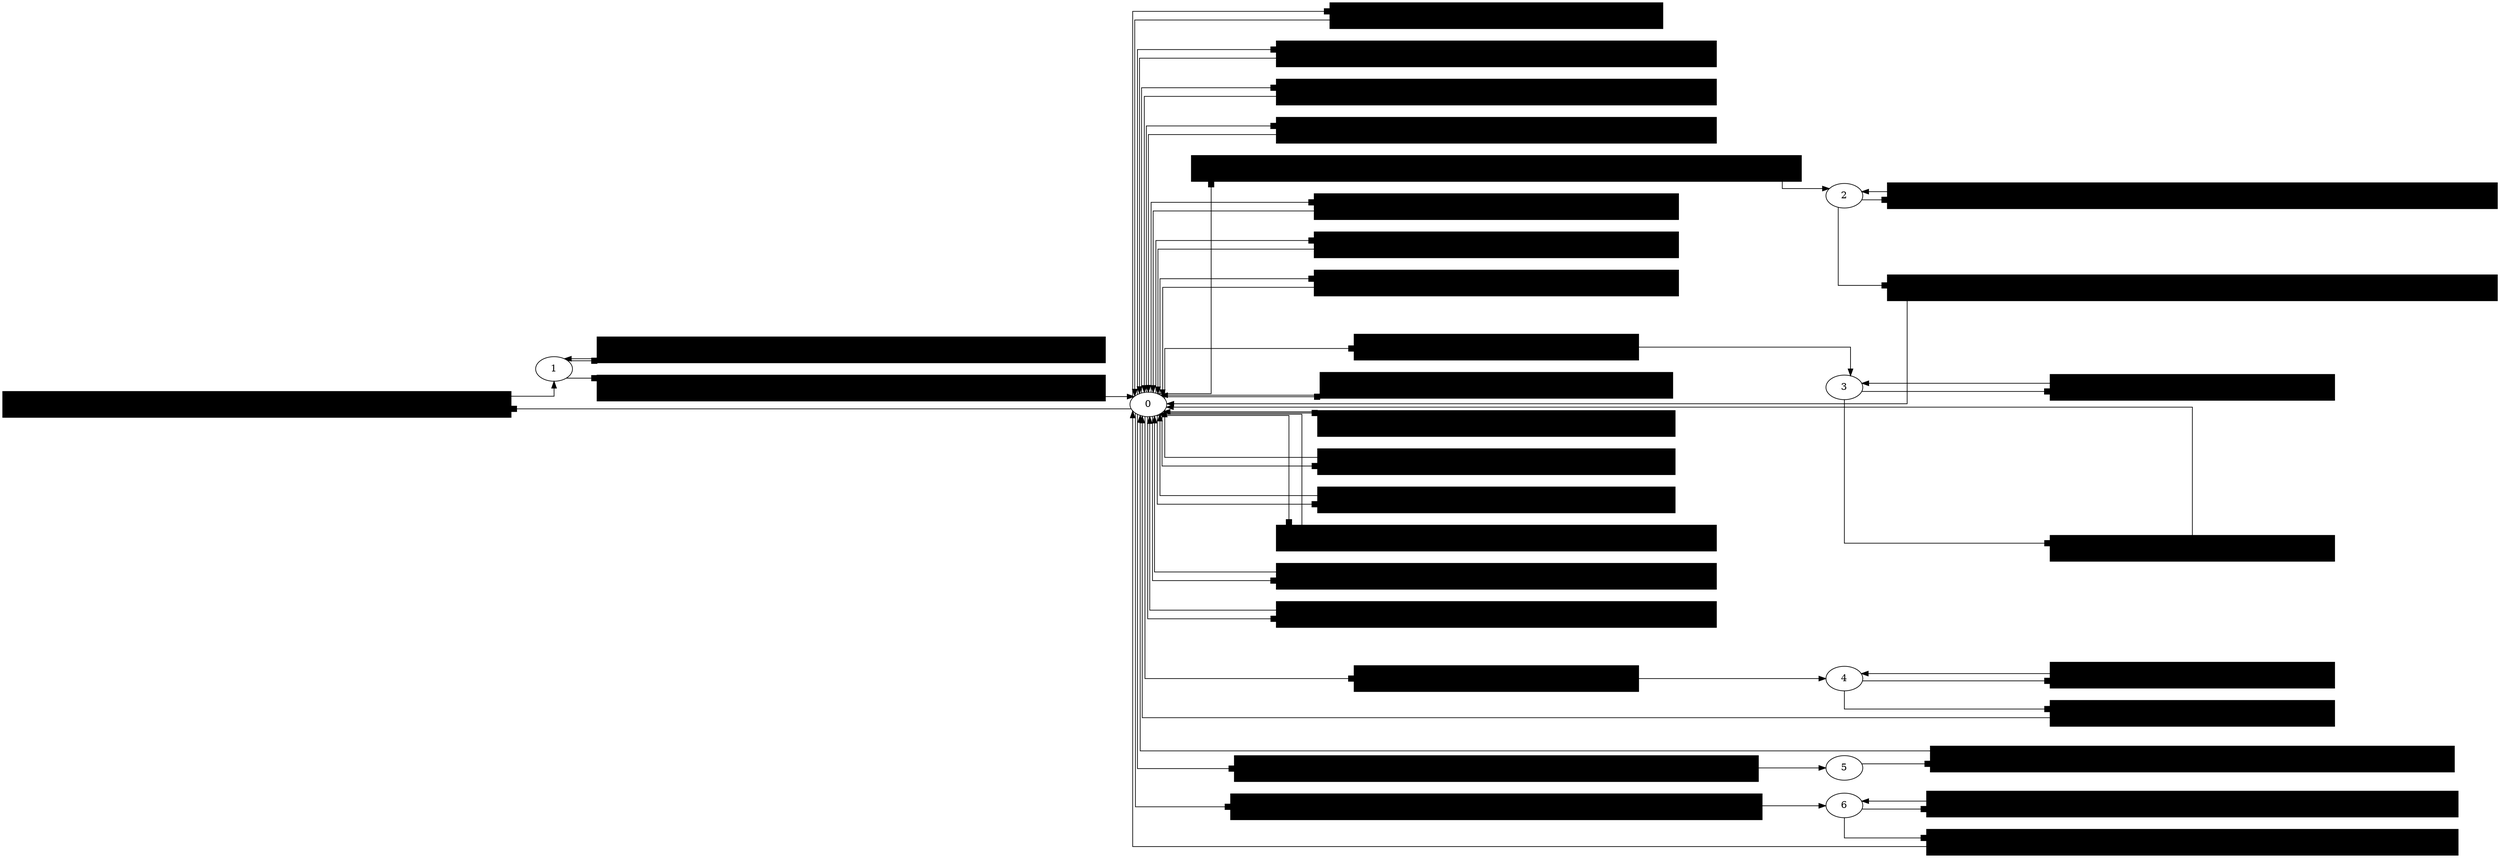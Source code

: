 digraph G {

	rankdir="LR";
	splines=ortho;

	E0 [label="'mouseover' on '#net g.layer-glyph-wrapper'\n(/html[1]/body[1]/div[1]/div[1]/div[1]/div[1]/div[1]/*[name()='svg'][1]/*[name()='g'][1]/*[name()='g'][1])", shape="box", style="filled", fillcolor="#000000", fontcolor="#000000"];
	0 -> E0 [arrowhead="box"];
	E0 -> 1;

	E1 [label="'click' on '#left-inner-embeddin […] button.square-button'\n(/html[1]/body[1]/div[1]/div[1]/div[1]/div[1]/div[1]/div[2]/button[1])", shape="box", style="filled", fillcolor="#000000", fontcolor="#000000"];
	0 -> E1 [arrowhead="box"];
	E1 -> 0;

	E2 [label="'wheel' on '#left-inner-embedding svg rect'\n(/html[1]/body[1]/div[1]/div[1]/div[1]/div[1]/div[2]/*[name()='svg'][1]/*[name()='rect'][1])", shape="box", style="filled", fillcolor="#000000", fontcolor="#000000"];
	0 -> E2 [arrowhead="box"];
	E2 -> 0;

	E3 [label="'mousedown' on '#left-inner-embedding svg rect'\n(/html[1]/body[1]/div[1]/div[1]/div[1]/div[1]/div[2]/*[name()='svg'][1]/*[name()='rect'][1])", shape="box", style="filled", fillcolor="#000000", fontcolor="#000000"];
	0 -> E3 [arrowhead="box"];
	E3 -> 0;

	E4 [label="'dblclick' on '#left-inner-embedding svg rect'\n(/html[1]/body[1]/div[1]/div[1]/div[1]/div[1]/div[2]/*[name()='svg'][1]/*[name()='rect'][1])", shape="box", style="filled", fillcolor="#000000", fontcolor="#000000"];
	0 -> E4 [arrowhead="box"];
	E4 -> 0;

	E5 [label="'mouseover' on '#point-n02106550'\n(/html[1]/body[1]/div[1]/div[1]/div[1]/div[1]/div[2]/*[name()='svg'][1]/*[name()='g'][1]/*[name()='g'][1]/*[name()='circle'][1])", shape="box", style="filled", fillcolor="#000000", fontcolor="#000000"];
	0 -> E5 [arrowhead="box"];
	E5 -> 2;

	E6 [label="'click' on '#left-inner-class-ba […] button.square-button'\n(/html[1]/body[1]/div[1]/div[1]/div[1]/div[1]/div[3]/div[2]/div[1]/button[1])", shape="box", style="filled", fillcolor="#000000", fontcolor="#000000"];
	0 -> E6 [arrowhead="box"];
	E6 -> 0;

	E7 [label="'click' on '#left-inner-class-ba […] button.square-button'\n(/html[1]/body[1]/div[1]/div[1]/div[1]/div[1]/div[3]/div[2]/div[2]/button[1])", shape="box", style="filled", fillcolor="#000000", fontcolor="#000000"];
	0 -> E7 [arrowhead="box"];
	E7 -> 0;

	E8 [label="'click' on '#left-inner-class-ba […] button.square-button'\n(/html[1]/body[1]/div[1]/div[1]/div[1]/div[1]/div[3]/div[2]/div[3]/button[1])", shape="box", style="filled", fillcolor="#000000", fontcolor="#000000"];
	0 -> E8 [arrowhead="box"];
	E8 -> 0;

	E9 [label="'mouseover' on '#class-bar-n02114548'\n(/html[1]/body[1]/div[1]/div[1]/div[1]/div[1]/div[4]/div[1])", shape="box", style="filled", fillcolor="#000000", fontcolor="#000000"];
	0 -> E9 [arrowhead="box"];
	E9 -> 3;

	E10 [label="'mouseover' on '#class-bar-n02114712'\n(/html[1]/body[1]/div[1]/div[1]/div[1]/div[1]/div[5]/div[1])", shape="box", style="filled", fillcolor="#000000", fontcolor="#000000"];
	0 -> E10 [arrowhead="box"];
	E10 -> 4;

	E11 [label="'click' on '#dag-home'\n(/html[1]/body[1]/div[1]/div[1]/div[2]/div[1]/div[1]/div[5]/button[1]/i[1])", shape="box", style="filled", fillcolor="#000000", fontcolor="#000000"];
	0 -> E11 [arrowhead="box"];
	E11 -> 0;

	E12 [label="'input' on '#dag-channel-count-filter-slider'\n(/html[1]/body[1]/div[1]/div[1]/div[2]/div[1]/div[1]/div[6]/div[1]/input[1])", shape="box", style="filled", fillcolor="#000000", fontcolor="#000000"];
	0 -> E12 [arrowhead="box"];
	E12 -> 0;

	E13 [label="'input' on '#dag-width-filter-slider'\n(/html[1]/body[1]/div[1]/div[1]/div[2]/div[1]/div[1]/div[7]/div[1]/input[1])", shape="box", style="filled", fillcolor="#000000", fontcolor="#000000"];
	0 -> E13 [arrowhead="box"];
	E13 -> 0;

	E14 [label="'input' on '#dag-height-filter-slider'\n(/html[1]/body[1]/div[1]/div[1]/div[2]/div[1]/div[1]/div[8]/div[1]/input[1])", shape="box", style="filled", fillcolor="#000000", fontcolor="#000000"];
	0 -> E14 [arrowhead="box"];
	E14 -> 0;

	E15 [label="'wheel' on '#dag rect'\n(/html[1]/body[1]/div[1]/div[1]/div[2]/div[1]/div[2]/*[name()='svg'][1]/*[name()='rect'][1])", shape="box", style="filled", fillcolor="#000000", fontcolor="#000000"];
	0 -> E15 [arrowhead="box"];
	E15 -> 0;

	E16 [label="'mousedown' on '#dag rect'\n(/html[1]/body[1]/div[1]/div[1]/div[2]/div[1]/div[2]/*[name()='svg'][1]/*[name()='rect'][1])", shape="box", style="filled", fillcolor="#000000", fontcolor="#000000"];
	0 -> E16 [arrowhead="box"];
	E16 -> 0;

	E17 [label="'dblclick' on '#dag rect'\n(/html[1]/body[1]/div[1]/div[1]/div[2]/div[1]/div[2]/*[name()='svg'][1]/*[name()='rect'][1])", shape="box", style="filled", fillcolor="#000000", fontcolor="#000000"];
	0 -> E17 [arrowhead="box"];
	E17 -> 0;

	E18 [label="'mouseover' on '#dag-edge-mixed5b-101-mixed5a-1'\n(/html[1]/body[1]/div[1]/div[1]/div[2]/div[1]/div[2]/*[name()='svg'][1]/*[name()='g'][1]/*[name()='path'][1])", shape="box", style="filled", fillcolor="#000000", fontcolor="#000000"];
	0 -> E18 [arrowhead="box"];
	E18 -> 5;

	E19 [label="'mouseover' on '#mixed5b-101-channel'\n(/html[1]/body[1]/div[1]/div[1]/div[2]/div[1]/div[2]/*[name()='svg'][1]/*[name()='g'][1]/*[name()='image'][1])", shape="box", style="filled", fillcolor="#000000", fontcolor="#000000"];
	0 -> E19 [arrowhead="box"];
	E19 -> 6;

	E20 [label="'mouseout' on '#net g.layer-glyph-wrapper'\n(/html[1]/body[1]/div[1]/div[1]/div[1]/div[1]/div[1]/*[name()='svg'][1]/*[name()='g'][1]/*[name()='g'][1])", shape="box", style="filled", fillcolor="#000000", fontcolor="#000000"];
	1 -> E20 [arrowhead="box"];
	E20 -> 0;

	E21 [label="'click' on '#net g.layer-glyph-wrapper'\n(/html[1]/body[1]/div[1]/div[1]/div[1]/div[1]/div[1]/*[name()='svg'][1]/*[name()='g'][1]/*[name()='g'][1])", shape="box", style="filled", fillcolor="#000000", fontcolor="#000000"];
	1 -> E21 [arrowhead="box"];
	E21 -> 1;

	E22 [label="'mouseout' on '#point-n02106550'\n(/html[1]/body[1]/div[1]/div[1]/div[1]/div[1]/div[2]/*[name()='svg'][1]/*[name()='g'][1]/*[name()='g'][1]/*[name()='circle'][1])", shape="box", style="filled", fillcolor="#000000", fontcolor="#000000"];
	2 -> E22 [arrowhead="box"];
	E22 -> 0;

	E23 [label="'click' on '#point-n02106550'\n(/html[1]/body[1]/div[1]/div[1]/div[1]/div[1]/div[2]/*[name()='svg'][1]/*[name()='g'][1]/*[name()='g'][1]/*[name()='circle'][1])", shape="box", style="filled", fillcolor="#000000", fontcolor="#000000"];
	2 -> E23 [arrowhead="box"];
	E23 -> 2;

	E24 [label="'mouseout' on '#class-bar-n02114548'\n(/html[1]/body[1]/div[1]/div[1]/div[1]/div[1]/div[4]/div[1])", shape="box", style="filled", fillcolor="#000000", fontcolor="#000000"];
	3 -> E24 [arrowhead="box"];
	E24 -> 0;

	E25 [label="'click' on '#class-bar-n02114548'\n(/html[1]/body[1]/div[1]/div[1]/div[1]/div[1]/div[4]/div[1])", shape="box", style="filled", fillcolor="#000000", fontcolor="#000000"];
	3 -> E25 [arrowhead="box"];
	E25 -> 3;

	E26 [label="'mouseout' on '#class-bar-n02114712'\n(/html[1]/body[1]/div[1]/div[1]/div[1]/div[1]/div[5]/div[1])", shape="box", style="filled", fillcolor="#000000", fontcolor="#000000"];
	4 -> E26 [arrowhead="box"];
	E26 -> 0;

	E27 [label="'click' on '#class-bar-n02114712'\n(/html[1]/body[1]/div[1]/div[1]/div[1]/div[1]/div[5]/div[1])", shape="box", style="filled", fillcolor="#000000", fontcolor="#000000"];
	4 -> E27 [arrowhead="box"];
	E27 -> 4;

	E28 [label="'mouseout' on '#dag-edge-mixed5b-101-mixed5a-1'\n(/html[1]/body[1]/div[1]/div[1]/div[2]/div[1]/div[2]/*[name()='svg'][1]/*[name()='g'][1]/*[name()='path'][1])", shape="box", style="filled", fillcolor="#000000", fontcolor="#000000"];
	5 -> E28 [arrowhead="box"];
	E28 -> 0;

	E29 [label="'mousemove' on '#mixed5b-101-channel'\n(/html[1]/body[1]/div[1]/div[1]/div[2]/div[1]/div[2]/*[name()='svg'][1]/*[name()='g'][1]/*[name()='image'][1])", shape="box", style="filled", fillcolor="#000000", fontcolor="#000000"];
	6 -> E29 [arrowhead="box"];
	E29 -> 6;

	E30 [label="'mouseout' on '#mixed5b-101-channel'\n(/html[1]/body[1]/div[1]/div[1]/div[2]/div[1]/div[2]/*[name()='svg'][1]/*[name()='g'][1]/*[name()='image'][1])", shape="box", style="filled", fillcolor="#000000", fontcolor="#000000"];
	6 -> E30 [arrowhead="box"];
	E30 -> 0;

}